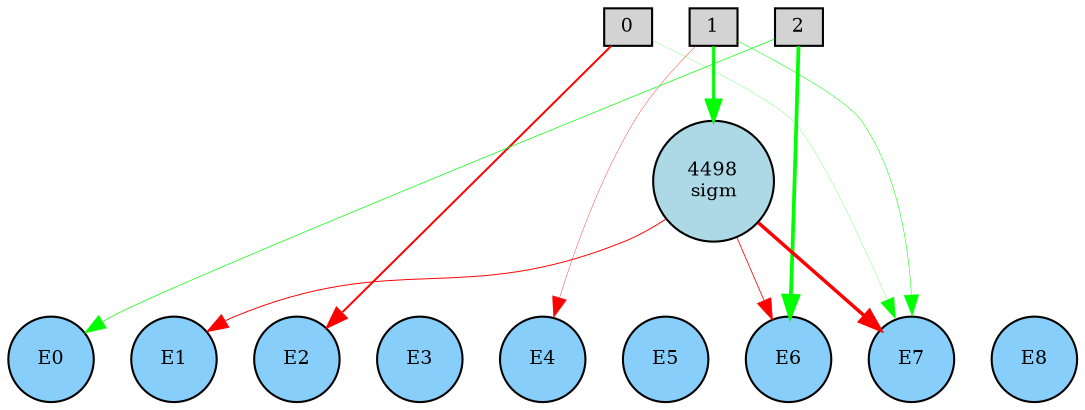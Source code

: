 digraph {
	node [fontsize=9 height=0.2 shape=circle width=0.2]
	subgraph inputs {
		node [shape=box style=filled]
		rank=source
		0 [fillcolor=lightgray]
		1 [fillcolor=lightgray]
		0 -> 1 [style=invis]
		2 [fillcolor=lightgray]
		1 -> 2 [style=invis]
	}
	subgraph outputs {
		node [style=filled]
		rank=sink
		E0 [fillcolor=lightskyblue fontsize=9 height=0.2 shape=circle width=0.2]
		E1 [fillcolor=lightskyblue fontsize=9 height=0.2 shape=circle width=0.2]
		E0 -> E1 [style=invis]
		E2 [fillcolor=lightskyblue fontsize=9 height=0.2 shape=circle width=0.2]
		E1 -> E2 [style=invis]
		E3 [fillcolor=lightskyblue fontsize=9 height=0.2 shape=circle width=0.2]
		E2 -> E3 [style=invis]
		E4 [fillcolor=lightskyblue fontsize=9 height=0.2 shape=circle width=0.2]
		E3 -> E4 [style=invis]
		E5 [fillcolor=lightskyblue fontsize=9 height=0.2 shape=circle width=0.2]
		E4 -> E5 [style=invis]
		E6 [fillcolor=lightskyblue fontsize=9 height=0.2 shape=circle width=0.2]
		E5 -> E6 [style=invis]
		E7 [fillcolor=lightskyblue fontsize=9 height=0.2 shape=circle width=0.2]
		E6 -> E7 [style=invis]
		E8 [fillcolor=lightskyblue fontsize=9 height=0.2 shape=circle width=0.2]
		E7 -> E8 [style=invis]
	}
	4498 [label="4498
sigm" fillcolor=lightblue style=filled]
	0 -> E2 [color=red penwidth=0.9453156110744432 style=solid]
	2 -> E6 [color=green penwidth=1.796426057420797 style=solid]
	2 -> E0 [color=green penwidth=0.33728891559189456 style=solid]
	1 -> 4498 [color=green penwidth=1.4070697376443744 style=solid]
	4498 -> E7 [color=red penwidth=1.6678361160295907 style=solid]
	4498 -> E1 [color=red penwidth=0.46856617537728196 style=solid]
	1 -> E7 [color=green penwidth=0.2442531847176019 style=solid]
	1 -> E4 [color=red penwidth=0.16887988593551 style=solid]
	0 -> E7 [color=green penwidth=0.11272494370735006 style=solid]
	4498 -> E6 [color=red penwidth=0.38556368307898836 style=solid]
}
